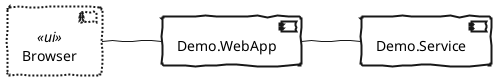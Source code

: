 @startuml

left to right direction
skinparam handwritten true
skinparam useBetaStyle true
<style>
    component
    {
        backgroundColor white
    }
    component, database, queue, rectangle {
        lineThickness 2
    }
    .ui {
        lineStyle 2
    }
</style>

'    ComponentBorderColor #0e39fb
'    ComponentFontColor #0e39fb
'    RectangleBorderColor #0e39fb
'    RectangleFontColor #0e39fb
'    ArrowColor #0e39fb

component Browser <<ui>>
component Demo.WebApp
component Demo.Service

Browser -- Demo.WebApp
Demo.WebApp -- Demo.Service

@endml
